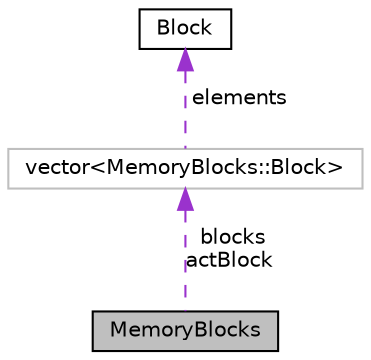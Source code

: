 digraph "MemoryBlocks"
{
  edge [fontname="Helvetica",fontsize="10",labelfontname="Helvetica",labelfontsize="10"];
  node [fontname="Helvetica",fontsize="10",shape=record];
  Node1 [label="MemoryBlocks",height=0.2,width=0.4,color="black", fillcolor="grey75", style="filled", fontcolor="black"];
  Node2 [label="vector\<MemoryBlocks::Block\>",height=0.2,width=0.4,color="grey75", fillcolor="white", style="filled"];
  Node2 -> Node1 [dir="back",color="darkorchid3",fontsize="10",style="dashed",label=" blocks\nactBlock" ,fontname="Helvetica"];
  Node3 -> Node2 [dir="back",color="darkorchid3",fontsize="10",style="dashed",label=" elements" ,fontname="Helvetica"];
  Node3 [label="Block",height=0.2,width=0.4,color="black", fillcolor="white", style="filled",URL="$structaworx_1_1lib_1_1lang_1_1MemoryBlocks_1_1Block.html"];
}

